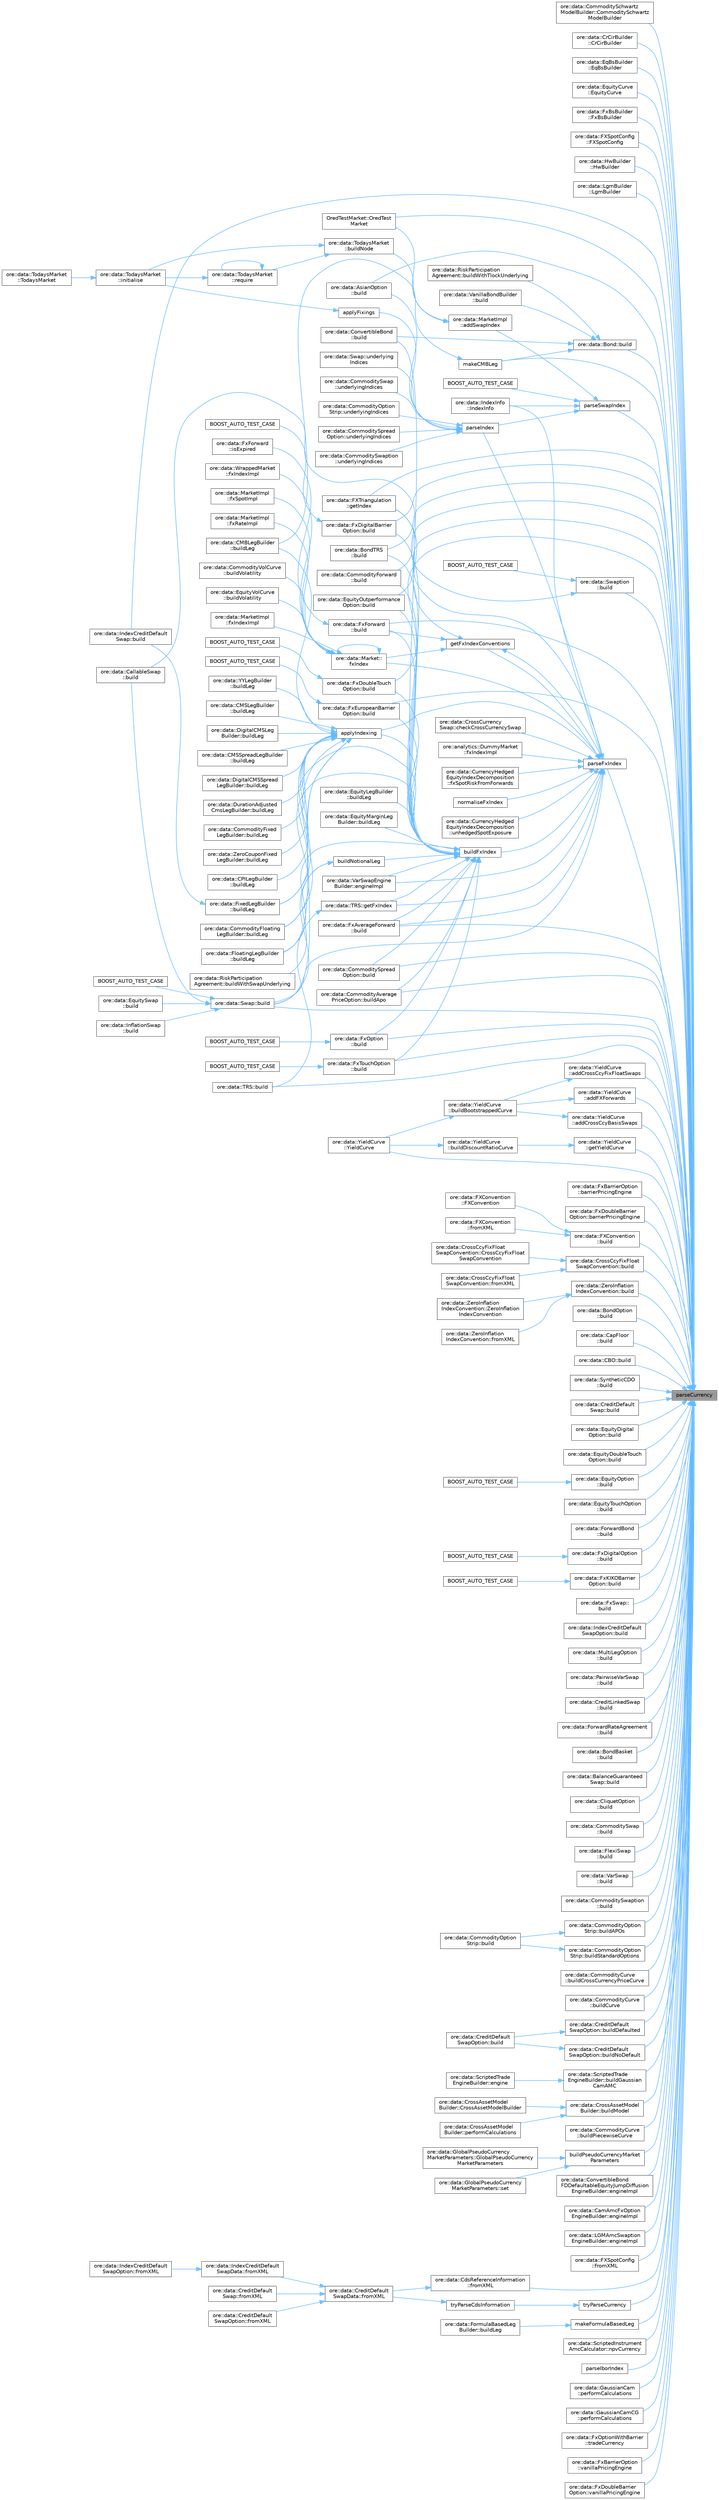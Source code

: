 digraph "parseCurrency"
{
 // INTERACTIVE_SVG=YES
 // LATEX_PDF_SIZE
  bgcolor="transparent";
  edge [fontname=Helvetica,fontsize=10,labelfontname=Helvetica,labelfontsize=10];
  node [fontname=Helvetica,fontsize=10,shape=box,height=0.2,width=0.4];
  rankdir="RL";
  Node1 [label="parseCurrency",height=0.2,width=0.4,color="gray40", fillcolor="grey60", style="filled", fontcolor="black",tooltip="Convert text to QuantLib::Currency."];
  Node1 -> Node2 [dir="back",color="steelblue1",style="solid"];
  Node2 [label="ore::data::CommoditySchwartz\lModelBuilder::CommoditySchwartz\lModelBuilder",height=0.2,width=0.4,color="grey40", fillcolor="white", style="filled",URL="$classore_1_1data_1_1_commodity_schwartz_model_builder.html#a6781941f90455cd9807e1db4c3b3c982",tooltip="Constructor."];
  Node1 -> Node3 [dir="back",color="steelblue1",style="solid"];
  Node3 [label="ore::data::CrCirBuilder\l::CrCirBuilder",height=0.2,width=0.4,color="grey40", fillcolor="white", style="filled",URL="$classore_1_1data_1_1_cr_cir_builder.html#af552ec5ebe321d921b64858eb6b94429",tooltip=" "];
  Node1 -> Node4 [dir="back",color="steelblue1",style="solid"];
  Node4 [label="ore::data::EqBsBuilder\l::EqBsBuilder",height=0.2,width=0.4,color="grey40", fillcolor="white", style="filled",URL="$classore_1_1data_1_1_eq_bs_builder.html#aa15b600ff7b7d91033a62d27773adc7e",tooltip="Constructor."];
  Node1 -> Node5 [dir="back",color="steelblue1",style="solid"];
  Node5 [label="ore::data::EquityCurve\l::EquityCurve",height=0.2,width=0.4,color="grey40", fillcolor="white", style="filled",URL="$classore_1_1data_1_1_equity_curve.html#aa0b93fc44d9ba933557ebfd0796d8e5d",tooltip="Detailed constructor."];
  Node1 -> Node6 [dir="back",color="steelblue1",style="solid"];
  Node6 [label="ore::data::FxBsBuilder\l::FxBsBuilder",height=0.2,width=0.4,color="grey40", fillcolor="white", style="filled",URL="$classore_1_1data_1_1_fx_bs_builder.html#affdd83425430aa3634921f9abc9d8337",tooltip="Constructor."];
  Node1 -> Node7 [dir="back",color="steelblue1",style="solid"];
  Node7 [label="ore::data::FXSpotConfig\l::FXSpotConfig",height=0.2,width=0.4,color="grey40", fillcolor="white", style="filled",URL="$classore_1_1data_1_1_f_x_spot_config.html#aa6809d5f8014577ea6fd912ae65d0781",tooltip="Detailed constructor."];
  Node1 -> Node8 [dir="back",color="steelblue1",style="solid"];
  Node8 [label="ore::data::HwBuilder\l::HwBuilder",height=0.2,width=0.4,color="grey40", fillcolor="white", style="filled",URL="$classore_1_1data_1_1_hw_builder.html#a69820c04491c1b3b2b737c7f4f02de25",tooltip=" "];
  Node1 -> Node9 [dir="back",color="steelblue1",style="solid"];
  Node9 [label="ore::data::LgmBuilder\l::LgmBuilder",height=0.2,width=0.4,color="grey40", fillcolor="white", style="filled",URL="$classore_1_1data_1_1_lgm_builder.html#a1cabc6bdb40969003b68e3154b43e856",tooltip=" "];
  Node1 -> Node10 [dir="back",color="steelblue1",style="solid"];
  Node10 [label="OredTestMarket::OredTest\lMarket",height=0.2,width=0.4,color="grey40", fillcolor="white", style="filled",URL="$class_ored_test_market.html#ab19dad4599472bbfab0270154f542504",tooltip=" "];
  Node1 -> Node11 [dir="back",color="steelblue1",style="solid"];
  Node11 [label="ore::data::YieldCurve\l::YieldCurve",height=0.2,width=0.4,color="grey40", fillcolor="white", style="filled",URL="$classore_1_1data_1_1_yield_curve.html#a59d4997751f3007ffe3c18b56f2fa207",tooltip="Constructor."];
  Node1 -> Node12 [dir="back",color="steelblue1",style="solid"];
  Node12 [label="ore::data::YieldCurve\l::addCrossCcyBasisSwaps",height=0.2,width=0.4,color="grey40", fillcolor="white", style="filled",URL="$classore_1_1data_1_1_yield_curve.html#a144402dc9af3256e07e366dec4387093",tooltip=" "];
  Node12 -> Node13 [dir="back",color="steelblue1",style="solid"];
  Node13 [label="ore::data::YieldCurve\l::buildBootstrappedCurve",height=0.2,width=0.4,color="grey40", fillcolor="white", style="filled",URL="$classore_1_1data_1_1_yield_curve.html#a9926d222ab68411efb749aa1e6cbd0b1",tooltip=" "];
  Node13 -> Node11 [dir="back",color="steelblue1",style="solid"];
  Node1 -> Node14 [dir="back",color="steelblue1",style="solid"];
  Node14 [label="ore::data::YieldCurve\l::addCrossCcyFixFloatSwaps",height=0.2,width=0.4,color="grey40", fillcolor="white", style="filled",URL="$classore_1_1data_1_1_yield_curve.html#ad620a7e038d28c4c068292c5efa5331f",tooltip=" "];
  Node14 -> Node13 [dir="back",color="steelblue1",style="solid"];
  Node1 -> Node15 [dir="back",color="steelblue1",style="solid"];
  Node15 [label="ore::data::YieldCurve\l::addFXForwards",height=0.2,width=0.4,color="grey40", fillcolor="white", style="filled",URL="$classore_1_1data_1_1_yield_curve.html#aac721f65b4bb569372bd3b4c86169011",tooltip=" "];
  Node15 -> Node13 [dir="back",color="steelblue1",style="solid"];
  Node1 -> Node16 [dir="back",color="steelblue1",style="solid"];
  Node16 [label="ore::data::FxBarrierOption\l::barrierPricingEngine",height=0.2,width=0.4,color="grey40", fillcolor="white", style="filled",URL="$classore_1_1data_1_1_fx_barrier_option.html#a4a219db903283c898c3faaa7bfda43ce",tooltip=" "];
  Node1 -> Node17 [dir="back",color="steelblue1",style="solid"];
  Node17 [label="ore::data::FxDoubleBarrier\lOption::barrierPricingEngine",height=0.2,width=0.4,color="grey40", fillcolor="white", style="filled",URL="$classore_1_1data_1_1_fx_double_barrier_option.html#a4a219db903283c898c3faaa7bfda43ce",tooltip=" "];
  Node1 -> Node18 [dir="back",color="steelblue1",style="solid"];
  Node18 [label="ore::data::FXConvention\l::build",height=0.2,width=0.4,color="grey40", fillcolor="white", style="filled",URL="$classore_1_1data_1_1_f_x_convention.html#a9169b2d8ee8001dbb250c4ce2c26818c",tooltip=" "];
  Node18 -> Node19 [dir="back",color="steelblue1",style="solid"];
  Node19 [label="ore::data::FXConvention\l::FXConvention",height=0.2,width=0.4,color="grey40", fillcolor="white", style="filled",URL="$classore_1_1data_1_1_f_x_convention.html#aee9f18c258c86e4f1f465cc3ac65b069",tooltip="Detailed constructor."];
  Node18 -> Node20 [dir="back",color="steelblue1",style="solid"];
  Node20 [label="ore::data::FXConvention\l::fromXML",height=0.2,width=0.4,color="grey40", fillcolor="white", style="filled",URL="$classore_1_1data_1_1_f_x_convention.html#a7741ae0fc924943de5bfe02928262eb7",tooltip=" "];
  Node1 -> Node21 [dir="back",color="steelblue1",style="solid"];
  Node21 [label="ore::data::CrossCcyFixFloat\lSwapConvention::build",height=0.2,width=0.4,color="grey40", fillcolor="white", style="filled",URL="$classore_1_1data_1_1_cross_ccy_fix_float_swap_convention.html#a9169b2d8ee8001dbb250c4ce2c26818c",tooltip=" "];
  Node21 -> Node22 [dir="back",color="steelblue1",style="solid"];
  Node22 [label="ore::data::CrossCcyFixFloat\lSwapConvention::CrossCcyFixFloat\lSwapConvention",height=0.2,width=0.4,color="grey40", fillcolor="white", style="filled",URL="$classore_1_1data_1_1_cross_ccy_fix_float_swap_convention.html#ac2a4922c491d13369552b1550b0c24c4",tooltip="Detailed constructor."];
  Node21 -> Node23 [dir="back",color="steelblue1",style="solid"];
  Node23 [label="ore::data::CrossCcyFixFloat\lSwapConvention::fromXML",height=0.2,width=0.4,color="grey40", fillcolor="white", style="filled",URL="$classore_1_1data_1_1_cross_ccy_fix_float_swap_convention.html#a7741ae0fc924943de5bfe02928262eb7",tooltip=" "];
  Node1 -> Node24 [dir="back",color="steelblue1",style="solid"];
  Node24 [label="ore::data::ZeroInflation\lIndexConvention::build",height=0.2,width=0.4,color="grey40", fillcolor="white", style="filled",URL="$classore_1_1data_1_1_zero_inflation_index_convention.html#a9169b2d8ee8001dbb250c4ce2c26818c",tooltip=" "];
  Node24 -> Node25 [dir="back",color="steelblue1",style="solid"];
  Node25 [label="ore::data::ZeroInflation\lIndexConvention::ZeroInflation\lIndexConvention",height=0.2,width=0.4,color="grey40", fillcolor="white", style="filled",URL="$classore_1_1data_1_1_zero_inflation_index_convention.html#a1784ce6a593a14c4e5d94887f9e4a528",tooltip="Detailed constructor."];
  Node24 -> Node26 [dir="back",color="steelblue1",style="solid"];
  Node26 [label="ore::data::ZeroInflation\lIndexConvention::fromXML",height=0.2,width=0.4,color="grey40", fillcolor="white", style="filled",URL="$classore_1_1data_1_1_zero_inflation_index_convention.html#a7741ae0fc924943de5bfe02928262eb7",tooltip=" "];
  Node1 -> Node27 [dir="back",color="steelblue1",style="solid"];
  Node27 [label="ore::data::AsianOption\l::build",height=0.2,width=0.4,color="grey40", fillcolor="white", style="filled",URL="$classore_1_1data_1_1_asian_option.html#af7b69d5b18d278257927e32b10a23ee6",tooltip="Build QuantLib/QuantExt instrument, link pricing engine."];
  Node1 -> Node28 [dir="back",color="steelblue1",style="solid"];
  Node28 [label="ore::data::Bond::build",height=0.2,width=0.4,color="grey40", fillcolor="white", style="filled",URL="$classore_1_1data_1_1_bond.html#af7b69d5b18d278257927e32b10a23ee6",tooltip="Trade interface."];
  Node28 -> Node29 [dir="back",color="steelblue1",style="solid"];
  Node29 [label="ore::data::VanillaBondBuilder\l::build",height=0.2,width=0.4,color="grey40", fillcolor="white", style="filled",URL="$structore_1_1data_1_1_vanilla_bond_builder.html#ae1e21501ab505df04314d15d13f876e1",tooltip=" "];
  Node28 -> Node30 [dir="back",color="steelblue1",style="solid"];
  Node30 [label="ore::data::ConvertibleBond\l::build",height=0.2,width=0.4,color="grey40", fillcolor="white", style="filled",URL="$classore_1_1data_1_1_convertible_bond.html#ab1db499ff5e65c59fd2009d62276fdaf",tooltip=" "];
  Node28 -> Node31 [dir="back",color="steelblue1",style="solid"];
  Node31 [label="ore::data::RiskParticipation\lAgreement::buildWithTlockUnderlying",height=0.2,width=0.4,color="grey40", fillcolor="white", style="filled",URL="$classore_1_1data_1_1_risk_participation_agreement.html#a225490c21ddfa2450a67f04007c16f4c",tooltip=" "];
  Node28 -> Node32 [dir="back",color="steelblue1",style="solid"];
  Node32 [label="makeCMBLeg",height=0.2,width=0.4,color="grey40", fillcolor="white", style="filled",URL="$namespaceore_1_1data.html#a7e30fb6a46cf70b26b33a0528e47cd6c",tooltip=" "];
  Node32 -> Node33 [dir="back",color="steelblue1",style="solid"];
  Node33 [label="ore::data::CMBLegBuilder\l::buildLeg",height=0.2,width=0.4,color="grey40", fillcolor="white", style="filled",URL="$classore_1_1data_1_1_c_m_b_leg_builder.html#aea285351d9f3458189a9e2d965349d23",tooltip=" "];
  Node1 -> Node34 [dir="back",color="steelblue1",style="solid"];
  Node34 [label="ore::data::BondOption\l::build",height=0.2,width=0.4,color="grey40", fillcolor="white", style="filled",URL="$classore_1_1data_1_1_bond_option.html#af7b69d5b18d278257927e32b10a23ee6",tooltip=" "];
  Node1 -> Node35 [dir="back",color="steelblue1",style="solid"];
  Node35 [label="ore::data::BondTRS\l::build",height=0.2,width=0.4,color="grey40", fillcolor="white", style="filled",URL="$classore_1_1data_1_1_bond_t_r_s.html#af7b69d5b18d278257927e32b10a23ee6",tooltip=" "];
  Node1 -> Node36 [dir="back",color="steelblue1",style="solid"];
  Node36 [label="ore::data::CapFloor\l::build",height=0.2,width=0.4,color="grey40", fillcolor="white", style="filled",URL="$classore_1_1data_1_1_cap_floor.html#af7b69d5b18d278257927e32b10a23ee6",tooltip=" "];
  Node1 -> Node37 [dir="back",color="steelblue1",style="solid"];
  Node37 [label="ore::data::CBO::build",height=0.2,width=0.4,color="grey40", fillcolor="white", style="filled",URL="$classore_1_1data_1_1_c_b_o.html#af7b69d5b18d278257927e32b10a23ee6",tooltip=" "];
  Node1 -> Node38 [dir="back",color="steelblue1",style="solid"];
  Node38 [label="ore::data::SyntheticCDO\l::build",height=0.2,width=0.4,color="grey40", fillcolor="white", style="filled",URL="$classore_1_1data_1_1_synthetic_c_d_o.html#af7b69d5b18d278257927e32b10a23ee6",tooltip=" "];
  Node1 -> Node39 [dir="back",color="steelblue1",style="solid"];
  Node39 [label="ore::data::CommodityForward\l::build",height=0.2,width=0.4,color="grey40", fillcolor="white", style="filled",URL="$classore_1_1data_1_1_commodity_forward.html#af7b69d5b18d278257927e32b10a23ee6",tooltip=" "];
  Node1 -> Node40 [dir="back",color="steelblue1",style="solid"];
  Node40 [label="ore::data::CreditDefault\lSwap::build",height=0.2,width=0.4,color="grey40", fillcolor="white", style="filled",URL="$classore_1_1data_1_1_credit_default_swap.html#af7b69d5b18d278257927e32b10a23ee6",tooltip=" "];
  Node1 -> Node41 [dir="back",color="steelblue1",style="solid"];
  Node41 [label="ore::data::EquityDigital\lOption::build",height=0.2,width=0.4,color="grey40", fillcolor="white", style="filled",URL="$classore_1_1data_1_1_equity_digital_option.html#af7b69d5b18d278257927e32b10a23ee6",tooltip="Build QuantLib/QuantExt instrument, link pricing engine."];
  Node1 -> Node42 [dir="back",color="steelblue1",style="solid"];
  Node42 [label="ore::data::EquityDoubleTouch\lOption::build",height=0.2,width=0.4,color="grey40", fillcolor="white", style="filled",URL="$classore_1_1data_1_1_equity_double_touch_option.html#af7b69d5b18d278257927e32b10a23ee6",tooltip="Build QuantLib/QuantExt instrument, link pricing engine."];
  Node1 -> Node43 [dir="back",color="steelblue1",style="solid"];
  Node43 [label="ore::data::EquityOption\l::build",height=0.2,width=0.4,color="grey40", fillcolor="white", style="filled",URL="$classore_1_1data_1_1_equity_option.html#af7b69d5b18d278257927e32b10a23ee6",tooltip="Build QuantLib/QuantExt instrument, link pricing engine."];
  Node43 -> Node44 [dir="back",color="steelblue1",style="solid"];
  Node44 [label="BOOST_AUTO_TEST_CASE",height=0.2,width=0.4,color="grey40", fillcolor="white", style="filled",URL="$equitytrades_8cpp.html#a9157b4f937ae04fa01bdd86ef531a15d",tooltip=" "];
  Node1 -> Node45 [dir="back",color="steelblue1",style="solid"];
  Node45 [label="ore::data::EquityOutperformance\lOption::build",height=0.2,width=0.4,color="grey40", fillcolor="white", style="filled",URL="$classore_1_1data_1_1_equity_outperformance_option.html#af7b69d5b18d278257927e32b10a23ee6",tooltip="Build QuantLib/QuantExt instrument, link pricing engine."];
  Node1 -> Node46 [dir="back",color="steelblue1",style="solid"];
  Node46 [label="ore::data::EquityTouchOption\l::build",height=0.2,width=0.4,color="grey40", fillcolor="white", style="filled",URL="$classore_1_1data_1_1_equity_touch_option.html#af7b69d5b18d278257927e32b10a23ee6",tooltip="Build QuantLib/QuantExt instrument, link pricing engine."];
  Node1 -> Node47 [dir="back",color="steelblue1",style="solid"];
  Node47 [label="ore::data::ForwardBond\l::build",height=0.2,width=0.4,color="grey40", fillcolor="white", style="filled",URL="$classore_1_1data_1_1_forward_bond.html#af7b69d5b18d278257927e32b10a23ee6",tooltip=" "];
  Node1 -> Node48 [dir="back",color="steelblue1",style="solid"];
  Node48 [label="ore::data::FxAverageForward\l::build",height=0.2,width=0.4,color="grey40", fillcolor="white", style="filled",URL="$classore_1_1data_1_1_fx_average_forward.html#af7b69d5b18d278257927e32b10a23ee6",tooltip="Build QuantLib/QuantExt instrument, link pricing engine."];
  Node1 -> Node49 [dir="back",color="steelblue1",style="solid"];
  Node49 [label="ore::data::FxDigitalBarrier\lOption::build",height=0.2,width=0.4,color="grey40", fillcolor="white", style="filled",URL="$classore_1_1data_1_1_fx_digital_barrier_option.html#af7b69d5b18d278257927e32b10a23ee6",tooltip="Build QuantLib/QuantExt instrument, link pricing engine."];
  Node49 -> Node50 [dir="back",color="steelblue1",style="solid"];
  Node50 [label="BOOST_AUTO_TEST_CASE",height=0.2,width=0.4,color="grey40", fillcolor="white", style="filled",URL="$fxexotics_8cpp.html#a1bb3d76e35ea3c22bb6f167cc5a2a9fa",tooltip=" "];
  Node1 -> Node51 [dir="back",color="steelblue1",style="solid"];
  Node51 [label="ore::data::FxDigitalOption\l::build",height=0.2,width=0.4,color="grey40", fillcolor="white", style="filled",URL="$classore_1_1data_1_1_fx_digital_option.html#af7b69d5b18d278257927e32b10a23ee6",tooltip="Build QuantLib/QuantExt instrument, link pricing engine."];
  Node51 -> Node52 [dir="back",color="steelblue1",style="solid"];
  Node52 [label="BOOST_AUTO_TEST_CASE",height=0.2,width=0.4,color="grey40", fillcolor="white", style="filled",URL="$fxexotics_8cpp.html#a993c04d1a18186e1d5aa009deb6b02d1",tooltip=" "];
  Node1 -> Node53 [dir="back",color="steelblue1",style="solid"];
  Node53 [label="ore::data::FxDoubleTouch\lOption::build",height=0.2,width=0.4,color="grey40", fillcolor="white", style="filled",URL="$classore_1_1data_1_1_fx_double_touch_option.html#af7b69d5b18d278257927e32b10a23ee6",tooltip="Build QuantLib/QuantExt instrument, link pricing engine."];
  Node53 -> Node54 [dir="back",color="steelblue1",style="solid"];
  Node54 [label="BOOST_AUTO_TEST_CASE",height=0.2,width=0.4,color="grey40", fillcolor="white", style="filled",URL="$fxexotics_8cpp.html#a356626221d09fa0287e4f5d1646ca231",tooltip=" "];
  Node1 -> Node55 [dir="back",color="steelblue1",style="solid"];
  Node55 [label="ore::data::FxEuropeanBarrier\lOption::build",height=0.2,width=0.4,color="grey40", fillcolor="white", style="filled",URL="$classore_1_1data_1_1_fx_european_barrier_option.html#af7b69d5b18d278257927e32b10a23ee6",tooltip="Build QuantLib/QuantExt instrument, link pricing engine."];
  Node55 -> Node56 [dir="back",color="steelblue1",style="solid"];
  Node56 [label="BOOST_AUTO_TEST_CASE",height=0.2,width=0.4,color="grey40", fillcolor="white", style="filled",URL="$fxexotics_8cpp.html#acfd93f4169abaf3c0d3541c4a297d9de",tooltip=" "];
  Node1 -> Node57 [dir="back",color="steelblue1",style="solid"];
  Node57 [label="ore::data::FxForward\l::build",height=0.2,width=0.4,color="grey40", fillcolor="white", style="filled",URL="$classore_1_1data_1_1_fx_forward.html#af7b69d5b18d278257927e32b10a23ee6",tooltip="Build QuantLib/QuantExt instrument, link pricing engine."];
  Node57 -> Node58 [dir="back",color="steelblue1",style="solid"];
  Node58 [label="ore::data::FxForward\l::isExpired",height=0.2,width=0.4,color="grey40", fillcolor="white", style="filled",URL="$classore_1_1data_1_1_fx_forward.html#a77c4e850102803446246df093a25943d",tooltip=" "];
  Node1 -> Node59 [dir="back",color="steelblue1",style="solid"];
  Node59 [label="ore::data::FxKIKOBarrier\lOption::build",height=0.2,width=0.4,color="grey40", fillcolor="white", style="filled",URL="$classore_1_1data_1_1_fx_k_i_k_o_barrier_option.html#af7b69d5b18d278257927e32b10a23ee6",tooltip="Build QuantLib/QuantExt instrument, link pricing engine."];
  Node59 -> Node60 [dir="back",color="steelblue1",style="solid"];
  Node60 [label="BOOST_AUTO_TEST_CASE",height=0.2,width=0.4,color="grey40", fillcolor="white", style="filled",URL="$fxexotics_8cpp.html#ae4a8f5fc2a666b87316a20b9716625b7",tooltip=" "];
  Node1 -> Node61 [dir="back",color="steelblue1",style="solid"];
  Node61 [label="ore::data::FxOption\l::build",height=0.2,width=0.4,color="grey40", fillcolor="white", style="filled",URL="$classore_1_1data_1_1_fx_option.html#af7b69d5b18d278257927e32b10a23ee6",tooltip="Build QuantLib/QuantExt instrument, link pricing engine."];
  Node61 -> Node62 [dir="back",color="steelblue1",style="solid"];
  Node62 [label="BOOST_AUTO_TEST_CASE",height=0.2,width=0.4,color="grey40", fillcolor="white", style="filled",URL="$test_2fxoption_8cpp.html#a321417ba3c97d0524c8fa2d8acb97d72",tooltip=" "];
  Node1 -> Node63 [dir="back",color="steelblue1",style="solid"];
  Node63 [label="ore::data::FxSwap::\lbuild",height=0.2,width=0.4,color="grey40", fillcolor="white", style="filled",URL="$classore_1_1data_1_1_fx_swap.html#af7b69d5b18d278257927e32b10a23ee6",tooltip="Build QuantLib/QuantExt instrument, link pricing engine."];
  Node1 -> Node64 [dir="back",color="steelblue1",style="solid"];
  Node64 [label="ore::data::FxTouchOption\l::build",height=0.2,width=0.4,color="grey40", fillcolor="white", style="filled",URL="$classore_1_1data_1_1_fx_touch_option.html#af7b69d5b18d278257927e32b10a23ee6",tooltip="Build QuantLib/QuantExt instrument, link pricing engine."];
  Node64 -> Node65 [dir="back",color="steelblue1",style="solid"];
  Node65 [label="BOOST_AUTO_TEST_CASE",height=0.2,width=0.4,color="grey40", fillcolor="white", style="filled",URL="$fxexotics_8cpp.html#a81ded61bff8d1f143845d1a8063ab363",tooltip=" "];
  Node1 -> Node66 [dir="back",color="steelblue1",style="solid"];
  Node66 [label="ore::data::IndexCreditDefault\lSwap::build",height=0.2,width=0.4,color="grey40", fillcolor="white", style="filled",URL="$classore_1_1data_1_1_index_credit_default_swap.html#af7b69d5b18d278257927e32b10a23ee6",tooltip=" "];
  Node1 -> Node67 [dir="back",color="steelblue1",style="solid"];
  Node67 [label="ore::data::IndexCreditDefault\lSwapOption::build",height=0.2,width=0.4,color="grey40", fillcolor="white", style="filled",URL="$classore_1_1data_1_1_index_credit_default_swap_option.html#af7b69d5b18d278257927e32b10a23ee6",tooltip=" "];
  Node1 -> Node68 [dir="back",color="steelblue1",style="solid"];
  Node68 [label="ore::data::MultiLegOption\l::build",height=0.2,width=0.4,color="grey40", fillcolor="white", style="filled",URL="$classore_1_1data_1_1_multi_leg_option.html#af7b69d5b18d278257927e32b10a23ee6",tooltip=" "];
  Node1 -> Node69 [dir="back",color="steelblue1",style="solid"];
  Node69 [label="ore::data::PairwiseVarSwap\l::build",height=0.2,width=0.4,color="grey40", fillcolor="white", style="filled",URL="$classore_1_1data_1_1_pairwise_var_swap.html#af7b69d5b18d278257927e32b10a23ee6",tooltip=" "];
  Node1 -> Node70 [dir="back",color="steelblue1",style="solid"];
  Node70 [label="ore::data::Swap::build",height=0.2,width=0.4,color="grey40", fillcolor="white", style="filled",URL="$classore_1_1data_1_1_swap.html#af7b69d5b18d278257927e32b10a23ee6",tooltip="Build QuantLib/QuantExt instrument, link pricing engine."];
  Node70 -> Node71 [dir="back",color="steelblue1",style="solid"];
  Node71 [label="BOOST_AUTO_TEST_CASE",height=0.2,width=0.4,color="grey40", fillcolor="white", style="filled",URL="$test_2todaysmarket_8cpp.html#aeb43366ac05a65218ef11c74fa7a5650",tooltip=" "];
  Node70 -> Node72 [dir="back",color="steelblue1",style="solid"];
  Node72 [label="ore::data::EquitySwap\l::build",height=0.2,width=0.4,color="grey40", fillcolor="white", style="filled",URL="$classore_1_1data_1_1_equity_swap.html#af7b69d5b18d278257927e32b10a23ee6",tooltip="Trade interface."];
  Node70 -> Node73 [dir="back",color="steelblue1",style="solid"];
  Node73 [label="ore::data::InflationSwap\l::build",height=0.2,width=0.4,color="grey40", fillcolor="white", style="filled",URL="$classore_1_1data_1_1_inflation_swap.html#af7b69d5b18d278257927e32b10a23ee6",tooltip="Trade interface."];
  Node70 -> Node74 [dir="back",color="steelblue1",style="solid"];
  Node74 [label="ore::data::CallableSwap\l::build",height=0.2,width=0.4,color="grey40", fillcolor="white", style="filled",URL="$classore_1_1data_1_1_callable_swap.html#ab1db499ff5e65c59fd2009d62276fdaf",tooltip="Build QuantLib/QuantExt instrument, link pricing engine."];
  Node1 -> Node75 [dir="back",color="steelblue1",style="solid"];
  Node75 [label="ore::data::Swaption\l::build",height=0.2,width=0.4,color="grey40", fillcolor="white", style="filled",URL="$classore_1_1data_1_1_swaption.html#af7b69d5b18d278257927e32b10a23ee6",tooltip=" "];
  Node75 -> Node76 [dir="back",color="steelblue1",style="solid"];
  Node76 [label="BOOST_AUTO_TEST_CASE",height=0.2,width=0.4,color="grey40", fillcolor="white", style="filled",URL="$test_2swaption_8cpp.html#a3dba2613c5fc93775620d58ed073e9d9",tooltip=" "];
  Node75 -> Node74 [dir="back",color="steelblue1",style="solid"];
  Node1 -> Node77 [dir="back",color="steelblue1",style="solid"];
  Node77 [label="ore::data::TRS::build",height=0.2,width=0.4,color="grey40", fillcolor="white", style="filled",URL="$classore_1_1data_1_1_t_r_s.html#af7b69d5b18d278257927e32b10a23ee6",tooltip=" "];
  Node1 -> Node78 [dir="back",color="steelblue1",style="solid"];
  Node78 [label="ore::data::CreditLinkedSwap\l::build",height=0.2,width=0.4,color="grey40", fillcolor="white", style="filled",URL="$classore_1_1data_1_1_credit_linked_swap.html#a82238405f67248d44bb177a6951c8c2e",tooltip=" "];
  Node1 -> Node79 [dir="back",color="steelblue1",style="solid"];
  Node79 [label="ore::data::ForwardRateAgreement\l::build",height=0.2,width=0.4,color="grey40", fillcolor="white", style="filled",URL="$classore_1_1data_1_1_forward_rate_agreement.html#a82238405f67248d44bb177a6951c8c2e",tooltip="Build QuantLib/QuantExt instrument, link pricing engine."];
  Node1 -> Node80 [dir="back",color="steelblue1",style="solid"];
  Node80 [label="ore::data::BondBasket\l::build",height=0.2,width=0.4,color="grey40", fillcolor="white", style="filled",URL="$classore_1_1data_1_1_bond_basket.html#a1d59a765ce5d4b0111cdc4de12837c95",tooltip=" "];
  Node1 -> Node81 [dir="back",color="steelblue1",style="solid"];
  Node81 [label="ore::data::BalanceGuaranteed\lSwap::build",height=0.2,width=0.4,color="grey40", fillcolor="white", style="filled",URL="$classore_1_1data_1_1_balance_guaranteed_swap.html#ab1db499ff5e65c59fd2009d62276fdaf",tooltip=" "];
  Node1 -> Node82 [dir="back",color="steelblue1",style="solid"];
  Node82 [label="ore::data::CliquetOption\l::build",height=0.2,width=0.4,color="grey40", fillcolor="white", style="filled",URL="$classore_1_1data_1_1_cliquet_option.html#ab1db499ff5e65c59fd2009d62276fdaf",tooltip="Build QuantLib/QuantExt instrument, link pricing engine."];
  Node1 -> Node83 [dir="back",color="steelblue1",style="solid"];
  Node83 [label="ore::data::CommoditySwap\l::build",height=0.2,width=0.4,color="grey40", fillcolor="white", style="filled",URL="$classore_1_1data_1_1_commodity_swap.html#ab1db499ff5e65c59fd2009d62276fdaf",tooltip=" "];
  Node1 -> Node84 [dir="back",color="steelblue1",style="solid"];
  Node84 [label="ore::data::FlexiSwap\l::build",height=0.2,width=0.4,color="grey40", fillcolor="white", style="filled",URL="$classore_1_1data_1_1_flexi_swap.html#ab1db499ff5e65c59fd2009d62276fdaf",tooltip=" "];
  Node1 -> Node85 [dir="back",color="steelblue1",style="solid"];
  Node85 [label="ore::data::VarSwap\l::build",height=0.2,width=0.4,color="grey40", fillcolor="white", style="filled",URL="$classore_1_1data_1_1_var_swap.html#ab1db499ff5e65c59fd2009d62276fdaf",tooltip=" "];
  Node1 -> Node86 [dir="back",color="steelblue1",style="solid"];
  Node86 [label="ore::data::CommoditySpread\lOption::build",height=0.2,width=0.4,color="grey40", fillcolor="white", style="filled",URL="$classore_1_1data_1_1_commodity_spread_option.html#a7158c90da58d23d6c8d55040bb585107",tooltip="Implement the build method."];
  Node1 -> Node87 [dir="back",color="steelblue1",style="solid"];
  Node87 [label="ore::data::CommoditySwaption\l::build",height=0.2,width=0.4,color="grey40", fillcolor="white", style="filled",URL="$classore_1_1data_1_1_commodity_swaption.html#a7158c90da58d23d6c8d55040bb585107",tooltip=" "];
  Node1 -> Node88 [dir="back",color="steelblue1",style="solid"];
  Node88 [label="ore::data::CommodityAverage\lPriceOption::buildApo",height=0.2,width=0.4,color="grey40", fillcolor="white", style="filled",URL="$classore_1_1data_1_1_commodity_average_price_option.html#a8c8f75de593c3a1126b71db43d537370",tooltip="Build an average price option."];
  Node1 -> Node89 [dir="back",color="steelblue1",style="solid"];
  Node89 [label="ore::data::CommodityOption\lStrip::buildAPOs",height=0.2,width=0.4,color="grey40", fillcolor="white", style="filled",URL="$classore_1_1data_1_1_commodity_option_strip.html#a6d6ecf5491da24c10030b998afd5fa8b",tooltip="Build an average price option strip."];
  Node89 -> Node90 [dir="back",color="steelblue1",style="solid"];
  Node90 [label="ore::data::CommodityOption\lStrip::build",height=0.2,width=0.4,color="grey40", fillcolor="white", style="filled",URL="$classore_1_1data_1_1_commodity_option_strip.html#a7158c90da58d23d6c8d55040bb585107",tooltip="Implement the build method."];
  Node1 -> Node91 [dir="back",color="steelblue1",style="solid"];
  Node91 [label="ore::data::CommodityCurve\l::buildCrossCurrencyPriceCurve",height=0.2,width=0.4,color="grey40", fillcolor="white", style="filled",URL="$classore_1_1data_1_1_commodity_curve.html#a810ba3522b68a144ab23af6c20a19de4",tooltip="Build cross currency commodity price curve."];
  Node1 -> Node92 [dir="back",color="steelblue1",style="solid"];
  Node92 [label="ore::data::CommodityCurve\l::buildCurve",height=0.2,width=0.4,color="grey40", fillcolor="white", style="filled",URL="$classore_1_1data_1_1_commodity_curve.html#a51990928da55657b32a00fe169485bf9",tooltip="Build price curve using the curve data."];
  Node1 -> Node93 [dir="back",color="steelblue1",style="solid"];
  Node93 [label="ore::data::CreditDefault\lSwapOption::buildDefaulted",height=0.2,width=0.4,color="grey40", fillcolor="white", style="filled",URL="$classore_1_1data_1_1_credit_default_swap_option.html#a064b4fe9b05a4785e1bd8d099915b9d2",tooltip="Build instrument given that default has occurred."];
  Node93 -> Node94 [dir="back",color="steelblue1",style="solid"];
  Node94 [label="ore::data::CreditDefault\lSwapOption::build",height=0.2,width=0.4,color="grey40", fillcolor="white", style="filled",URL="$classore_1_1data_1_1_credit_default_swap_option.html#a1ef499f219449a5d9cad686946864d0b",tooltip=" "];
  Node1 -> Node95 [dir="back",color="steelblue1",style="solid"];
  Node95 [label="ore::data::ScriptedTrade\lEngineBuilder::buildGaussian\lCamAMC",height=0.2,width=0.4,color="grey40", fillcolor="white", style="filled",URL="$classore_1_1data_1_1_scripted_trade_engine_builder.html#a9f0168b174d9be0a40c11f9b95391584",tooltip=" "];
  Node95 -> Node96 [dir="back",color="steelblue1",style="solid"];
  Node96 [label="ore::data::ScriptedTrade\lEngineBuilder::engine",height=0.2,width=0.4,color="grey40", fillcolor="white", style="filled",URL="$classore_1_1data_1_1_scripted_trade_engine_builder.html#afa7bc32050325672e45000b32d62ec0b",tooltip=" "];
  Node1 -> Node97 [dir="back",color="steelblue1",style="solid"];
  Node97 [label="ore::data::CrossAssetModel\lBuilder::buildModel",height=0.2,width=0.4,color="grey40", fillcolor="white", style="filled",URL="$classore_1_1data_1_1_cross_asset_model_builder.html#a2bda927f99c08dbefc15adff5b9d8fe2",tooltip=" "];
  Node97 -> Node98 [dir="back",color="steelblue1",style="solid"];
  Node98 [label="ore::data::CrossAssetModel\lBuilder::CrossAssetModelBuilder",height=0.2,width=0.4,color="grey40", fillcolor="white", style="filled",URL="$classore_1_1data_1_1_cross_asset_model_builder.html#a3f34deda71fd65440cc5b85bd581e3c1",tooltip=" "];
  Node97 -> Node99 [dir="back",color="steelblue1",style="solid"];
  Node99 [label="ore::data::CrossAssetModel\lBuilder::performCalculations",height=0.2,width=0.4,color="grey40", fillcolor="white", style="filled",URL="$classore_1_1data_1_1_cross_asset_model_builder.html#a1127cccc9668a02247dc139d27121708",tooltip=" "];
  Node1 -> Node100 [dir="back",color="steelblue1",style="solid"];
  Node100 [label="ore::data::CreditDefault\lSwapOption::buildNoDefault",height=0.2,width=0.4,color="grey40", fillcolor="white", style="filled",URL="$classore_1_1data_1_1_credit_default_swap_option.html#afc9fe7ddc6f66184a6447fa23f01687c",tooltip="Build CDS option given that no default."];
  Node100 -> Node94 [dir="back",color="steelblue1",style="solid"];
  Node1 -> Node101 [dir="back",color="steelblue1",style="solid"];
  Node101 [label="ore::data::CommodityCurve\l::buildPiecewiseCurve",height=0.2,width=0.4,color="grey40", fillcolor="white", style="filled",URL="$classore_1_1data_1_1_commodity_curve.html#a771e0386d3a147f22a46b810d82f4fd3",tooltip="Build commodity piecewise price curve."];
  Node1 -> Node102 [dir="back",color="steelblue1",style="solid"];
  Node102 [label="buildPseudoCurrencyMarket\lParameters",height=0.2,width=0.4,color="grey40", fillcolor="white", style="filled",URL="$namespaceore_1_1data.html#a297f91b68c7a43ca6204754b25ab7983",tooltip="Function to build parameters from PricingEngine GlobalParametrs."];
  Node102 -> Node103 [dir="back",color="steelblue1",style="solid"];
  Node103 [label="ore::data::GlobalPseudoCurrency\lMarketParameters::GlobalPseudoCurrency\lMarketParameters",height=0.2,width=0.4,color="grey40", fillcolor="white", style="filled",URL="$classore_1_1data_1_1_global_pseudo_currency_market_parameters.html#a1a29bea0bb06fc887877a32ed2c1fa7e",tooltip=" "];
  Node102 -> Node104 [dir="back",color="steelblue1",style="solid"];
  Node104 [label="ore::data::GlobalPseudoCurrency\lMarketParameters::set",height=0.2,width=0.4,color="grey40", fillcolor="white", style="filled",URL="$classore_1_1data_1_1_global_pseudo_currency_market_parameters.html#a6f7f43de49dfc7bf61cb514c93198f18",tooltip=" "];
  Node1 -> Node105 [dir="back",color="steelblue1",style="solid"];
  Node105 [label="ore::data::CommodityOption\lStrip::buildStandardOptions",height=0.2,width=0.4,color="grey40", fillcolor="white", style="filled",URL="$classore_1_1data_1_1_commodity_option_strip.html#ae82ea069e328d04bb1f7c58b7abc9802",tooltip="Build a standard option strip."];
  Node105 -> Node90 [dir="back",color="steelblue1",style="solid"];
  Node1 -> Node106 [dir="back",color="steelblue1",style="solid"];
  Node106 [label="ore::data::ConvertibleBond\lFDDefaultableEquityJumpDiffusion\lEngineBuilder::engineImpl",height=0.2,width=0.4,color="grey40", fillcolor="white", style="filled",URL="$classore_1_1data_1_1_convertible_bond_f_d_defaultable_equity_jump_diffusion_engine_builder.html#a7f6c89c077a9e880df888ccb0eceab4a",tooltip=" "];
  Node1 -> Node107 [dir="back",color="steelblue1",style="solid"];
  Node107 [label="ore::data::CamAmcFxOption\lEngineBuilder::engineImpl",height=0.2,width=0.4,color="grey40", fillcolor="white", style="filled",URL="$classore_1_1data_1_1_cam_amc_fx_option_engine_builder.html#a301417510a25bd78fbbb9e34afdab56c",tooltip=" "];
  Node1 -> Node108 [dir="back",color="steelblue1",style="solid"];
  Node108 [label="ore::data::LGMAmcSwaption\lEngineBuilder::engineImpl",height=0.2,width=0.4,color="grey40", fillcolor="white", style="filled",URL="$classore_1_1data_1_1_l_g_m_amc_swaption_engine_builder.html#a78578c4a45ce5fb4ee6d686677c50669",tooltip=" "];
  Node1 -> Node109 [dir="back",color="steelblue1",style="solid"];
  Node109 [label="ore::data::FXSpotConfig\l::fromXML",height=0.2,width=0.4,color="grey40", fillcolor="white", style="filled",URL="$classore_1_1data_1_1_f_x_spot_config.html#a7741ae0fc924943de5bfe02928262eb7",tooltip=" "];
  Node1 -> Node110 [dir="back",color="steelblue1",style="solid"];
  Node110 [label="ore::data::CdsReferenceInformation\l::fromXML",height=0.2,width=0.4,color="grey40", fillcolor="white", style="filled",URL="$classore_1_1data_1_1_cds_reference_information.html#a7741ae0fc924943de5bfe02928262eb7",tooltip=" "];
  Node110 -> Node111 [dir="back",color="steelblue1",style="solid"];
  Node111 [label="ore::data::CreditDefault\lSwapData::fromXML",height=0.2,width=0.4,color="grey40", fillcolor="white", style="filled",URL="$classore_1_1data_1_1_credit_default_swap_data.html#a7741ae0fc924943de5bfe02928262eb7",tooltip=" "];
  Node111 -> Node112 [dir="back",color="steelblue1",style="solid"];
  Node112 [label="ore::data::IndexCreditDefault\lSwapData::fromXML",height=0.2,width=0.4,color="grey40", fillcolor="white", style="filled",URL="$classore_1_1data_1_1_index_credit_default_swap_data.html#a510baf06568510646decfeaf1753e526",tooltip=" "];
  Node112 -> Node113 [dir="back",color="steelblue1",style="solid"];
  Node113 [label="ore::data::IndexCreditDefault\lSwapOption::fromXML",height=0.2,width=0.4,color="grey40", fillcolor="white", style="filled",URL="$classore_1_1data_1_1_index_credit_default_swap_option.html#a510baf06568510646decfeaf1753e526",tooltip=" "];
  Node111 -> Node114 [dir="back",color="steelblue1",style="solid"];
  Node114 [label="ore::data::CreditDefault\lSwap::fromXML",height=0.2,width=0.4,color="grey40", fillcolor="white", style="filled",URL="$classore_1_1data_1_1_credit_default_swap.html#a7741ae0fc924943de5bfe02928262eb7",tooltip=" "];
  Node111 -> Node115 [dir="back",color="steelblue1",style="solid"];
  Node115 [label="ore::data::CreditDefault\lSwapOption::fromXML",height=0.2,width=0.4,color="grey40", fillcolor="white", style="filled",URL="$classore_1_1data_1_1_credit_default_swap_option.html#a7741ae0fc924943de5bfe02928262eb7",tooltip=" "];
  Node1 -> Node116 [dir="back",color="steelblue1",style="solid"];
  Node116 [label="ore::data::FXTriangulation\l::getIndex",height=0.2,width=0.4,color="grey40", fillcolor="white", style="filled",URL="$classore_1_1data_1_1_f_x_triangulation.html#a07c27f4f49da25ec633ff2fd9326b5a7",tooltip=" "];
  Node1 -> Node117 [dir="back",color="steelblue1",style="solid"];
  Node117 [label="ore::data::YieldCurve\l::getYieldCurve",height=0.2,width=0.4,color="grey40", fillcolor="white", style="filled",URL="$classore_1_1data_1_1_yield_curve.html#af1d328133ed0cdad0829c7dd4d85be0e",tooltip="Return the yield curve with the given id from the requiredYieldCurves_ map."];
  Node117 -> Node118 [dir="back",color="steelblue1",style="solid"];
  Node118 [label="ore::data::YieldCurve\l::buildDiscountRatioCurve",height=0.2,width=0.4,color="grey40", fillcolor="white", style="filled",URL="$classore_1_1data_1_1_yield_curve.html#a1d9d6631f4d2bf32a63b82ce30a2c883",tooltip="Build a yield curve that uses QuantExt::DiscountRatioModifiedCurve."];
  Node118 -> Node11 [dir="back",color="steelblue1",style="solid"];
  Node1 -> Node32 [dir="back",color="steelblue1",style="solid"];
  Node1 -> Node119 [dir="back",color="steelblue1",style="solid"];
  Node119 [label="makeFormulaBasedLeg",height=0.2,width=0.4,color="grey40", fillcolor="white", style="filled",URL="$namespaceore_1_1data.html#ae469a95d0c1cc98ec090b0834c3c591a",tooltip=" "];
  Node119 -> Node120 [dir="back",color="steelblue1",style="solid"];
  Node120 [label="ore::data::FormulaBasedLeg\lBuilder::buildLeg",height=0.2,width=0.4,color="grey40", fillcolor="white", style="filled",URL="$classore_1_1data_1_1_formula_based_leg_builder.html#acb28979da2d410bdc9e47181a3d2c47f",tooltip=" "];
  Node1 -> Node121 [dir="back",color="steelblue1",style="solid"];
  Node121 [label="ore::data::ScriptedInstrument\lAmcCalculator::npvCurrency",height=0.2,width=0.4,color="grey40", fillcolor="white", style="filled",URL="$classore_1_1data_1_1_scripted_instrument_amc_calculator.html#a5afdd7baa6506611b141ee785d213d0c",tooltip=" "];
  Node1 -> Node122 [dir="back",color="steelblue1",style="solid"];
  Node122 [label="parseFxIndex",height=0.2,width=0.4,color="grey40", fillcolor="white", style="filled",URL="$group__utilities.html#ga4c161c978377952d86a509a855e564b6",tooltip="Convert std::string to QuantExt::FxIndex."];
  Node122 -> Node123 [dir="back",color="steelblue1",style="solid"];
  Node123 [label="ore::data::IndexInfo\l::IndexInfo",height=0.2,width=0.4,color="grey40", fillcolor="white", style="filled",URL="$classore_1_1data_1_1_index_info.html#a4a4b506377c2c463c36ebd016b62c124",tooltip=" "];
  Node122 -> Node124 [dir="back",color="steelblue1",style="solid"];
  Node124 [label="applyIndexing",height=0.2,width=0.4,color="grey40", fillcolor="white", style="filled",URL="$namespaceore_1_1data.html#a5d06d31ceafbb5a0bf0f9a4dbd09ab7e",tooltip=" "];
  Node124 -> Node70 [dir="back",color="steelblue1",style="solid"];
  Node124 -> Node125 [dir="back",color="steelblue1",style="solid"];
  Node125 [label="ore::data::FixedLegBuilder\l::buildLeg",height=0.2,width=0.4,color="grey40", fillcolor="white", style="filled",URL="$classore_1_1data_1_1_fixed_leg_builder.html#aea285351d9f3458189a9e2d965349d23",tooltip=" "];
  Node125 -> Node66 [dir="back",color="steelblue1",style="solid"];
  Node124 -> Node126 [dir="back",color="steelblue1",style="solid"];
  Node126 [label="ore::data::ZeroCouponFixed\lLegBuilder::buildLeg",height=0.2,width=0.4,color="grey40", fillcolor="white", style="filled",URL="$classore_1_1data_1_1_zero_coupon_fixed_leg_builder.html#aea285351d9f3458189a9e2d965349d23",tooltip=" "];
  Node124 -> Node127 [dir="back",color="steelblue1",style="solid"];
  Node127 [label="ore::data::FloatingLegBuilder\l::buildLeg",height=0.2,width=0.4,color="grey40", fillcolor="white", style="filled",URL="$classore_1_1data_1_1_floating_leg_builder.html#aea285351d9f3458189a9e2d965349d23",tooltip=" "];
  Node124 -> Node128 [dir="back",color="steelblue1",style="solid"];
  Node128 [label="ore::data::CPILegBuilder\l::buildLeg",height=0.2,width=0.4,color="grey40", fillcolor="white", style="filled",URL="$classore_1_1data_1_1_c_p_i_leg_builder.html#aea285351d9f3458189a9e2d965349d23",tooltip=" "];
  Node124 -> Node129 [dir="back",color="steelblue1",style="solid"];
  Node129 [label="ore::data::YYLegBuilder\l::buildLeg",height=0.2,width=0.4,color="grey40", fillcolor="white", style="filled",URL="$classore_1_1data_1_1_y_y_leg_builder.html#aea285351d9f3458189a9e2d965349d23",tooltip=" "];
  Node124 -> Node130 [dir="back",color="steelblue1",style="solid"];
  Node130 [label="ore::data::CMSLegBuilder\l::buildLeg",height=0.2,width=0.4,color="grey40", fillcolor="white", style="filled",URL="$classore_1_1data_1_1_c_m_s_leg_builder.html#aea285351d9f3458189a9e2d965349d23",tooltip=" "];
  Node124 -> Node33 [dir="back",color="steelblue1",style="solid"];
  Node124 -> Node131 [dir="back",color="steelblue1",style="solid"];
  Node131 [label="ore::data::DigitalCMSLeg\lBuilder::buildLeg",height=0.2,width=0.4,color="grey40", fillcolor="white", style="filled",URL="$classore_1_1data_1_1_digital_c_m_s_leg_builder.html#aea285351d9f3458189a9e2d965349d23",tooltip=" "];
  Node124 -> Node132 [dir="back",color="steelblue1",style="solid"];
  Node132 [label="ore::data::CMSSpreadLegBuilder\l::buildLeg",height=0.2,width=0.4,color="grey40", fillcolor="white", style="filled",URL="$classore_1_1data_1_1_c_m_s_spread_leg_builder.html#aea285351d9f3458189a9e2d965349d23",tooltip=" "];
  Node124 -> Node133 [dir="back",color="steelblue1",style="solid"];
  Node133 [label="ore::data::DigitalCMSSpread\lLegBuilder::buildLeg",height=0.2,width=0.4,color="grey40", fillcolor="white", style="filled",URL="$classore_1_1data_1_1_digital_c_m_s_spread_leg_builder.html#aea285351d9f3458189a9e2d965349d23",tooltip=" "];
  Node124 -> Node134 [dir="back",color="steelblue1",style="solid"];
  Node134 [label="ore::data::DurationAdjusted\lCmsLegBuilder::buildLeg",height=0.2,width=0.4,color="grey40", fillcolor="white", style="filled",URL="$classore_1_1data_1_1_duration_adjusted_cms_leg_builder.html#acb28979da2d410bdc9e47181a3d2c47f",tooltip=" "];
  Node124 -> Node135 [dir="back",color="steelblue1",style="solid"];
  Node135 [label="ore::data::CommodityFixed\lLegBuilder::buildLeg",height=0.2,width=0.4,color="grey40", fillcolor="white", style="filled",URL="$classore_1_1data_1_1_commodity_fixed_leg_builder.html#a1e327fffe1588e7813e797d48b1b3420",tooltip=" "];
  Node124 -> Node136 [dir="back",color="steelblue1",style="solid"];
  Node136 [label="ore::data::CommodityFloating\lLegBuilder::buildLeg",height=0.2,width=0.4,color="grey40", fillcolor="white", style="filled",URL="$classore_1_1data_1_1_commodity_floating_leg_builder.html#a1e327fffe1588e7813e797d48b1b3420",tooltip=" "];
  Node122 -> Node48 [dir="back",color="steelblue1",style="solid"];
  Node122 -> Node70 [dir="back",color="steelblue1",style="solid"];
  Node122 -> Node137 [dir="back",color="steelblue1",style="solid"];
  Node137 [label="buildFxIndex",height=0.2,width=0.4,color="grey40", fillcolor="white", style="filled",URL="$namespaceore_1_1data.html#ae313b95f8a3ab32f9ef5fbb83ac3254f",tooltip=" "];
  Node137 -> Node124 [dir="back",color="steelblue1",style="solid"];
  Node137 -> Node35 [dir="back",color="steelblue1",style="solid"];
  Node137 -> Node39 [dir="back",color="steelblue1",style="solid"];
  Node137 -> Node45 [dir="back",color="steelblue1",style="solid"];
  Node137 -> Node48 [dir="back",color="steelblue1",style="solid"];
  Node137 -> Node49 [dir="back",color="steelblue1",style="solid"];
  Node137 -> Node53 [dir="back",color="steelblue1",style="solid"];
  Node137 -> Node55 [dir="back",color="steelblue1",style="solid"];
  Node137 -> Node57 [dir="back",color="steelblue1",style="solid"];
  Node137 -> Node61 [dir="back",color="steelblue1",style="solid"];
  Node137 -> Node64 [dir="back",color="steelblue1",style="solid"];
  Node137 -> Node30 [dir="back",color="steelblue1",style="solid"];
  Node137 -> Node86 [dir="back",color="steelblue1",style="solid"];
  Node137 -> Node88 [dir="back",color="steelblue1",style="solid"];
  Node137 -> Node125 [dir="back",color="steelblue1",style="solid"];
  Node137 -> Node127 [dir="back",color="steelblue1",style="solid"];
  Node137 -> Node138 [dir="back",color="steelblue1",style="solid"];
  Node138 [label="ore::data::EquityLegBuilder\l::buildLeg",height=0.2,width=0.4,color="grey40", fillcolor="white", style="filled",URL="$classore_1_1data_1_1_equity_leg_builder.html#aea285351d9f3458189a9e2d965349d23",tooltip=" "];
  Node137 -> Node139 [dir="back",color="steelblue1",style="solid"];
  Node139 [label="ore::data::EquityMarginLeg\lBuilder::buildLeg",height=0.2,width=0.4,color="grey40", fillcolor="white", style="filled",URL="$classore_1_1data_1_1_equity_margin_leg_builder.html#aed0fa8878c4239d2706dda3970aaac21",tooltip=" "];
  Node137 -> Node136 [dir="back",color="steelblue1",style="solid"];
  Node137 -> Node140 [dir="back",color="steelblue1",style="solid"];
  Node140 [label="buildNotionalLeg",height=0.2,width=0.4,color="grey40", fillcolor="white", style="filled",URL="$namespaceore_1_1data.html#a792a0b239a9628b7317a886e02c7a005",tooltip=" "];
  Node140 -> Node70 [dir="back",color="steelblue1",style="solid"];
  Node140 -> Node141 [dir="back",color="steelblue1",style="solid"];
  Node141 [label="ore::data::RiskParticipation\lAgreement::buildWithSwapUnderlying",height=0.2,width=0.4,color="grey40", fillcolor="white", style="filled",URL="$classore_1_1data_1_1_risk_participation_agreement.html#a202e0f0e8766fc315608ca73f8802d08",tooltip=" "];
  Node137 -> Node142 [dir="back",color="steelblue1",style="solid"];
  Node142 [label="ore::data::VarSwapEngine\lBuilder::engineImpl",height=0.2,width=0.4,color="grey40", fillcolor="white", style="filled",URL="$classore_1_1data_1_1_var_swap_engine_builder.html#a82f4d2acf652ff57efc5a46cff7430ca",tooltip=" "];
  Node137 -> Node143 [dir="back",color="steelblue1",style="solid"];
  Node143 [label="ore::data::TRS::getFxIndex",height=0.2,width=0.4,color="grey40", fillcolor="white", style="filled",URL="$classore_1_1data_1_1_t_r_s.html#a17c52770813ed95c459d58cf70d87051",tooltip=" "];
  Node143 -> Node77 [dir="back",color="steelblue1",style="solid"];
  Node122 -> Node144 [dir="back",color="steelblue1",style="solid"];
  Node144 [label="ore::data::CrossCurrency\lSwap::checkCrossCurrencySwap",height=0.2,width=0.4,color="grey40", fillcolor="white", style="filled",URL="$classore_1_1data_1_1_cross_currency_swap.html#aa5f4813629f104211f48d14b697a7b11",tooltip=" "];
  Node122 -> Node142 [dir="back",color="steelblue1",style="solid"];
  Node122 -> Node145 [dir="back",color="steelblue1",style="solid"];
  Node145 [label="ore::data::Market::\lfxIndex",height=0.2,width=0.4,color="grey40", fillcolor="white", style="filled",URL="$classore_1_1data_1_1_market.html#a8d884a61027d5434d524779453a5b918",tooltip=" "];
  Node145 -> Node146 [dir="back",color="steelblue1",style="solid"];
  Node146 [label="ore::data::CommodityVolCurve\l::buildVolatility",height=0.2,width=0.4,color="grey40", fillcolor="white", style="filled",URL="$classore_1_1data_1_1_commodity_vol_curve.html#a965effd768a291db2382b3b484ddba31",tooltip="Build a volatility surface as a proxy from another volatility surface."];
  Node145 -> Node147 [dir="back",color="steelblue1",style="solid"];
  Node147 [label="ore::data::EquityVolCurve\l::buildVolatility",height=0.2,width=0.4,color="grey40", fillcolor="white", style="filled",URL="$classore_1_1data_1_1_equity_vol_curve.html#a9e2adae2ac097879c015400d00d3b282",tooltip="Build a volatility surface as a proxy from another volatility surface."];
  Node145 -> Node145 [dir="back",color="steelblue1",style="solid"];
  Node145 -> Node148 [dir="back",color="steelblue1",style="solid"];
  Node148 [label="ore::data::MarketImpl\l::fxIndexImpl",height=0.2,width=0.4,color="grey40", fillcolor="white", style="filled",URL="$classore_1_1data_1_1_market_impl.html#a78775af5754336e57ae363f4cbb43315",tooltip="FX."];
  Node145 -> Node149 [dir="back",color="steelblue1",style="solid"];
  Node149 [label="ore::data::WrappedMarket\l::fxIndexImpl",height=0.2,width=0.4,color="grey40", fillcolor="white", style="filled",URL="$classore_1_1data_1_1_wrapped_market.html#a78775af5754336e57ae363f4cbb43315",tooltip=" "];
  Node145 -> Node150 [dir="back",color="steelblue1",style="solid"];
  Node150 [label="ore::data::MarketImpl\l::fxRateImpl",height=0.2,width=0.4,color="grey40", fillcolor="white", style="filled",URL="$classore_1_1data_1_1_market_impl.html#aaaa8bd6429c01a971334f6b7cc24bdb0",tooltip=" "];
  Node145 -> Node151 [dir="back",color="steelblue1",style="solid"];
  Node151 [label="ore::data::MarketImpl\l::fxSpotImpl",height=0.2,width=0.4,color="grey40", fillcolor="white", style="filled",URL="$classore_1_1data_1_1_market_impl.html#a509be6c04b926b4c867b45e402fed19a",tooltip=" "];
  Node122 -> Node152 [dir="back",color="steelblue1",style="solid"];
  Node152 [label="ore::analytics::DummyMarket\l::fxIndexImpl",height=0.2,width=0.4,color="grey40", fillcolor="white", style="filled",URL="$classore_1_1analytics_1_1_dummy_market.html#a74b1f1afaf9b95121620a06523b5b0a8",tooltip=" "];
  Node122 -> Node153 [dir="back",color="steelblue1",style="solid"];
  Node153 [label="ore::data::CurrencyHedged\lEquityIndexDecomposition\l::fxSpotRiskFromForwards",height=0.2,width=0.4,color="grey40", fillcolor="white", style="filled",URL="$classore_1_1data_1_1_currency_hedged_equity_index_decomposition.html#a6c50e22e2b8e29fbd6631bd1b93c0a68",tooltip=" "];
  Node122 -> Node143 [dir="back",color="steelblue1",style="solid"];
  Node122 -> Node154 [dir="back",color="steelblue1",style="solid"];
  Node154 [label="getFxIndexConventions",height=0.2,width=0.4,color="grey40", fillcolor="white", style="filled",URL="$namespaceore_1_1data.html#a924eb5d1881d31c82ac8abbdc15a5027",tooltip=" "];
  Node154 -> Node57 [dir="back",color="steelblue1",style="solid"];
  Node154 -> Node145 [dir="back",color="steelblue1",style="solid"];
  Node154 -> Node116 [dir="back",color="steelblue1",style="solid"];
  Node154 -> Node122 [dir="back",color="steelblue1",style="solid"];
  Node122 -> Node116 [dir="back",color="steelblue1",style="solid"];
  Node122 -> Node155 [dir="back",color="steelblue1",style="solid"];
  Node155 [label="normaliseFxIndex",height=0.2,width=0.4,color="grey40", fillcolor="white", style="filled",URL="$namespaceore_1_1data.html#a0d8a56a2055eed832eecb066005885a2",tooltip="Convert FX index name to market standard dominance."];
  Node122 -> Node156 [dir="back",color="steelblue1",style="solid"];
  Node156 [label="parseIndex",height=0.2,width=0.4,color="grey40", fillcolor="white", style="filled",URL="$group__utilities.html#gaa2e4a5db4f69e91149467abc58e85613",tooltip="Convert std::string to QuantLib::Index."];
  Node156 -> Node157 [dir="back",color="steelblue1",style="solid"];
  Node157 [label="applyFixings",height=0.2,width=0.4,color="grey40", fillcolor="white", style="filled",URL="$namespaceore_1_1data.html#afbdabb3acc8c9fd3e013b2d5b9b71660",tooltip="Utility to write a vector of fixings in the QuantLib index manager's fixing history."];
  Node157 -> Node158 [dir="back",color="steelblue1",style="solid"];
  Node158 [label="ore::data::TodaysMarket\l::initialise",height=0.2,width=0.4,color="grey40", fillcolor="white", style="filled",URL="$classore_1_1data_1_1_todays_market.html#a0816e5ec53019bee5353fea5fc006eb1",tooltip=" "];
  Node158 -> Node159 [dir="back",color="steelblue1",style="solid"];
  Node159 [label="ore::data::TodaysMarket\l::TodaysMarket",height=0.2,width=0.4,color="grey40", fillcolor="white", style="filled",URL="$classore_1_1data_1_1_todays_market.html#ad79acb672b27bd7258f228494d94cb32",tooltip="Constructor taking pointers and allowing for a lazy build of the market objects."];
  Node156 -> Node27 [dir="back",color="steelblue1",style="solid"];
  Node156 -> Node160 [dir="back",color="steelblue1",style="solid"];
  Node160 [label="ore::data::CommoditySwap\l::underlyingIndices",height=0.2,width=0.4,color="grey40", fillcolor="white", style="filled",URL="$classore_1_1data_1_1_commodity_swap.html#ad0ab039c4a42b750bf36dbdd6929b34b",tooltip="Add underlying Commodity names."];
  Node156 -> Node161 [dir="back",color="steelblue1",style="solid"];
  Node161 [label="ore::data::CommodityOption\lStrip::underlyingIndices",height=0.2,width=0.4,color="grey40", fillcolor="white", style="filled",URL="$classore_1_1data_1_1_commodity_option_strip.html#a6da7779e38177d8b39cb72df2c538d0f",tooltip="Add underlying Commodity names."];
  Node156 -> Node162 [dir="back",color="steelblue1",style="solid"];
  Node162 [label="ore::data::CommoditySpread\lOption::underlyingIndices",height=0.2,width=0.4,color="grey40", fillcolor="white", style="filled",URL="$classore_1_1data_1_1_commodity_spread_option.html#a6da7779e38177d8b39cb72df2c538d0f",tooltip="Add underlying Commodity names."];
  Node156 -> Node163 [dir="back",color="steelblue1",style="solid"];
  Node163 [label="ore::data::CommoditySwaption\l::underlyingIndices",height=0.2,width=0.4,color="grey40", fillcolor="white", style="filled",URL="$classore_1_1data_1_1_commodity_swaption.html#a5172c779c3cbbd760ae110e62e08bb35",tooltip="Add underlying Commodity names."];
  Node156 -> Node164 [dir="back",color="steelblue1",style="solid"];
  Node164 [label="ore::data::Swap::underlying\lIndices",height=0.2,width=0.4,color="grey40", fillcolor="white", style="filled",URL="$classore_1_1data_1_1_swap.html#a92a7823e84102c31f6fabc6de932e568",tooltip="Add underlying index names."];
  Node122 -> Node165 [dir="back",color="steelblue1",style="solid"];
  Node165 [label="ore::data::CurrencyHedged\lEquityIndexDecomposition\l::unhedgedSpotExposure",height=0.2,width=0.4,color="grey40", fillcolor="white", style="filled",URL="$classore_1_1data_1_1_currency_hedged_equity_index_decomposition.html#a3cc0e6ce91be96ade0c8a3fdbf8bfc87",tooltip=" "];
  Node1 -> Node166 [dir="back",color="steelblue1",style="solid"];
  Node166 [label="parseIborIndex",height=0.2,width=0.4,color="grey40", fillcolor="white", style="filled",URL="$namespaceore_1_1data.html#a562ff9848a1e1ca5733667dcd6a695fd",tooltip=" "];
  Node1 -> Node167 [dir="back",color="steelblue1",style="solid"];
  Node167 [label="parseSwapIndex",height=0.2,width=0.4,color="grey40", fillcolor="white", style="filled",URL="$group__utilities.html#ga14b984ce48cff7c6c429dcd0974d9dd2",tooltip="Convert std::string to QuantLib::SwapIndex."];
  Node167 -> Node123 [dir="back",color="steelblue1",style="solid"];
  Node167 -> Node168 [dir="back",color="steelblue1",style="solid"];
  Node168 [label="ore::data::MarketImpl\l::addSwapIndex",height=0.2,width=0.4,color="grey40", fillcolor="white", style="filled",URL="$classore_1_1data_1_1_market_impl.html#af731b404daf72d32a4986990c5190bcc",tooltip="add a swap index to the market"];
  Node168 -> Node10 [dir="back",color="steelblue1",style="solid"];
  Node168 -> Node169 [dir="back",color="steelblue1",style="solid"];
  Node169 [label="ore::data::TodaysMarket\l::buildNode",height=0.2,width=0.4,color="grey40", fillcolor="white", style="filled",URL="$classore_1_1data_1_1_todays_market.html#ae947670c7306fd552e37a0f140984721",tooltip=" "];
  Node169 -> Node158 [dir="back",color="steelblue1",style="solid"];
  Node169 -> Node170 [dir="back",color="steelblue1",style="solid"];
  Node170 [label="ore::data::TodaysMarket\l::require",height=0.2,width=0.4,color="grey40", fillcolor="white", style="filled",URL="$classore_1_1data_1_1_todays_market.html#a36416143258c4e4c30bb46935cef9408",tooltip=" "];
  Node170 -> Node158 [dir="back",color="steelblue1",style="solid"];
  Node170 -> Node170 [dir="back",color="steelblue1",style="solid"];
  Node167 -> Node171 [dir="back",color="steelblue1",style="solid"];
  Node171 [label="BOOST_AUTO_TEST_CASE",height=0.2,width=0.4,color="grey40", fillcolor="white", style="filled",URL="$indices_8cpp.html#a0c766871ab46713e7c0f7d75b1f3079f",tooltip=" "];
  Node167 -> Node156 [dir="back",color="steelblue1",style="solid"];
  Node1 -> Node172 [dir="back",color="steelblue1",style="solid"];
  Node172 [label="ore::data::GaussianCam\l::performCalculations",height=0.2,width=0.4,color="grey40", fillcolor="white", style="filled",URL="$classore_1_1data_1_1_gaussian_cam.html#a1127cccc9668a02247dc139d27121708",tooltip=" "];
  Node1 -> Node173 [dir="back",color="steelblue1",style="solid"];
  Node173 [label="ore::data::GaussianCamCG\l::performCalculations",height=0.2,width=0.4,color="grey40", fillcolor="white", style="filled",URL="$classore_1_1data_1_1_gaussian_cam_c_g.html#a1127cccc9668a02247dc139d27121708",tooltip=" "];
  Node1 -> Node174 [dir="back",color="steelblue1",style="solid"];
  Node174 [label="ore::data::FxOptionWithBarrier\l::tradeCurrency",height=0.2,width=0.4,color="grey40", fillcolor="white", style="filled",URL="$classore_1_1data_1_1_fx_option_with_barrier.html#a14fbc00f73397400820ed114d062cb0d",tooltip=" "];
  Node1 -> Node175 [dir="back",color="steelblue1",style="solid"];
  Node175 [label="tryParseCurrency",height=0.2,width=0.4,color="grey40", fillcolor="white", style="filled",URL="$namespaceore_1_1data.html#a7e02b43eee9c9c0aaae4da616ea5c200",tooltip=" "];
  Node175 -> Node176 [dir="back",color="steelblue1",style="solid"];
  Node176 [label="tryParseCdsInformation",height=0.2,width=0.4,color="grey40", fillcolor="white", style="filled",URL="$group__utilities.html#gae69be4baac1fb97cc5462f3c55a07605",tooltip=" "];
  Node176 -> Node111 [dir="back",color="steelblue1",style="solid"];
  Node1 -> Node177 [dir="back",color="steelblue1",style="solid"];
  Node177 [label="ore::data::FxBarrierOption\l::vanillaPricingEngine",height=0.2,width=0.4,color="grey40", fillcolor="white", style="filled",URL="$classore_1_1data_1_1_fx_barrier_option.html#a7ad57887e3623cfd71be55c4c19d0afe",tooltip="create the pricing engines"];
  Node1 -> Node178 [dir="back",color="steelblue1",style="solid"];
  Node178 [label="ore::data::FxDoubleBarrier\lOption::vanillaPricingEngine",height=0.2,width=0.4,color="grey40", fillcolor="white", style="filled",URL="$classore_1_1data_1_1_fx_double_barrier_option.html#a7ad57887e3623cfd71be55c4c19d0afe",tooltip="create the pricing engines"];
}
